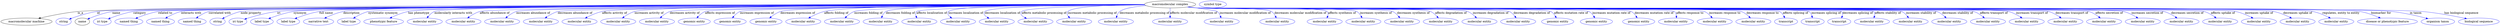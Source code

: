 digraph {
	graph [bb="0,0,9961,123"];
	node [label="\N"];
	"macromolecular complex"	 [height=0.5,
		label="macromolecular complex",
		pos="4696.4,105",
		width=2.8345];
	"macromolecular machine"	 [height=0.5,
		pos="101.39,18",
		width=2.8164];
	"macromolecular complex" -> "macromolecular machine"	 [label=is_a,
		lp="325.39,61.5",
		pos="e,152.44,33.679 4594.1,104.82 3955.3,103.59 533.42,95.769 314.39,69 262.33,62.637 204.53,48.324 162.29,36.475"];
	id	 [color=blue,
		height=0.5,
		label=string,
		pos="251.39,18",
		width=0.84854];
	"macromolecular complex" -> id	 [color=blue,
		label=id,
		lp="402.89,61.5",
		pos="e,275.23,29.373 4594.2,104.55 3952.8,101.7 504.41,85.587 397.39,69 357.22,62.775 313.51,46.077 284.48,33.47",
		style=solid];
	name	 [height=0.5,
		pos="330.39,18",
		width=0.84854];
	"macromolecular complex" -> name	 [color=blue,
		label=name,
		lp="480.89,61.5",
		pos="e,353.52,29.848 4594.3,104.59 3959,101.97 570.33,87.167 465.39,69 428.89,62.682 389.53,46.651 362.78,34.234",
		style=solid];
	category	 [color=blue,
		height=0.5,
		label="iri type",
		pos="415.39,18",
		width=1.011];
	"macromolecular complex" -> category	 [color=blue,
		label=category,
		lp="577.89,61.5",
		pos="e,441.52,30.766 4594.2,104.58 3966.5,101.93 656.94,87.113 554.39,69 517.82,62.54 478.26,47.13 450.73,34.928",
		style=solid];
	"related to"	 [color=blue,
		height=0.5,
		label="named thing",
		pos="525.39,18",
		width=1.5346];
	"macromolecular complex" -> "related to"	 [color=blue,
		label="related to",
		lp="683.39,61.5",
		pos="e,555.4,33.187 4594.2,104.59 3975.9,102.07 757,88.032 657.39,69 625.08,62.826 590.46,49.159 564.78,37.526",
		style=solid];
	"interacts with"	 [color=blue,
		height=0.5,
		label="named thing",
		pos="653.39,18",
		width=1.5346];
	"macromolecular complex" -> "interacts with"	 [color=blue,
		label="interacts with",
		lp="789.39,61.5",
		pos="e,677.34,34.403 4594.1,104.72 3984.1,102.95 848.39,92.737 752.39,69 728.84,63.177 704.6,50.811 685.99,39.715",
		style=solid];
	"correlated with"	 [color=blue,
		height=0.5,
		label="named thing",
		pos="781.39,18",
		width=1.5346];
	"macromolecular complex" -> "correlated with"	 [color=blue,
		label="correlated with",
		lp="904.39,61.5",
		pos="e,801.43,34.874 4594.1,104.8 3994.1,103.53 955.53,95.783 863.39,69 844.01,63.367 824.73,51.755 809.73,41.033",
		style=solid];
	"node property"	 [color=blue,
		height=0.5,
		label=string,
		pos="885.39,18",
		width=0.84854];
	"macromolecular complex" -> "node property"	 [color=blue,
		label="node property",
		lp="1029.4,61.5",
		pos="e,906.28,31.478 4594.2,104.62 4006.7,102.35 1081.5,90.021 991.39,69 964.14,62.646 935.7,48.484 915.14,36.693",
		style=solid];
	iri	 [color=blue,
		height=0.5,
		label="iri type",
		pos="970.39,18",
		width=1.011];
	"macromolecular complex" -> iri	 [color=blue,
		label=iri,
		lp="1141.9,61.5",
		pos="e,998.38,29.667 4594.1,104.72 4029.2,103.05 1310.9,93.784 1135.4,69 1090.5,62.654 1041,45.987 1008,33.42",
		style=solid];
	synonym	 [color=blue,
		height=0.5,
		label="label type",
		pos="1070.4,18",
		width=1.2638];
	"macromolecular complex" -> synonym	 [color=blue,
		label=synonym,
		lp="1230.9,61.5",
		pos="e,1098.8,32.082 4594.2,104.95 4036.3,104.57 1376,101.05 1205.4,69 1171.3,62.592 1134.6,48.191 1108.1,36.321",
		style=solid];
	"full name"	 [color=blue,
		height=0.5,
		label="label type",
		pos="1179.4,18",
		width=1.2638];
	"macromolecular complex" -> "full name"	 [color=blue,
		label="full name",
		lp="1338.9,61.5",
		pos="e,1207.6,32.199 4594.2,104.93 4046.6,104.44 1477.3,100.45 1312.4,69 1278.9,62.606 1242.8,48.278 1216.7,36.432",
		style=solid];
	description	 [color=blue,
		height=0.5,
		label="narrative text",
		pos="1300.4,18",
		width=1.6068];
	"macromolecular complex" -> description	 [color=blue,
		label=description,
		lp="1444.9,61.5",
		pos="e,1327.9,34.152 4594.1,104.45 4047.6,101.43 1493.9,86.431 1414.4,69 1387.1,63.028 1358.5,50.182 1336.7,38.878",
		style=solid];
	"systematic synonym"	 [color=blue,
		height=0.5,
		label="label type",
		pos="1421.4,18",
		width=1.2638];
	"macromolecular complex" -> "systematic synonym"	 [color=blue,
		label="systematic synonym",
		lp="1573.4,61.5",
		pos="e,1443.8,33.885 4594.2,104.5 4058.4,101.82 1593.6,88.456 1517.4,69 1494.3,63.119 1470.7,50.668 1452.7,39.541",
		style=solid];
	"has phenotype"	 [color=blue,
		height=0.5,
		label="phenotypic feature",
		pos="1561.4,18",
		width=2.1304];
	"macromolecular complex" -> "has phenotype"	 [color=blue,
		label="has phenotype",
		lp="1719.9,61.5",
		pos="e,1591.1,34.646 4594.2,104.9 4083.5,104.27 1825.7,99.735 1680.4,69 1652.4,63.073 1622.8,50.408 1600.1,39.183",
		style=solid];
	"molecularly interacts with"	 [color=blue,
		height=0.5,
		label="molecular entity",
		pos="1725.4,18",
		width=1.9137];
	"macromolecular complex" -> "molecularly interacts with"	 [color=blue,
		label="molecularly interacts with",
		lp="1859.9,61.5",
		pos="e,1740.8,35.55 4594.2,104.65 4086.4,102.8 1855.7,93.304 1788.4,69 1773.4,63.578 1759.3,52.945 1748.3,42.784",
		style=solid];
	"affects abundance of"	 [color=blue,
		height=0.5,
		label="molecular entity",
		pos="1881.4,18",
		width=1.9137];
	"macromolecular complex" -> "affects abundance of"	 [color=blue,
		label="affects abundance of",
		lp="2027.9,61.5",
		pos="e,1904,35.115 4594.3,104.34 4106.8,101.13 2035.8,86.449 1971.4,69 1950.5,63.338 1929.3,51.684 1912.7,40.944",
		style=solid];
	"increases abundance of"	 [color=blue,
		height=0.5,
		label="molecular entity",
		pos="2037.4,18",
		width=1.9137];
	"macromolecular complex" -> "increases abundance of"	 [color=blue,
		label="increases abundance of",
		lp="2182.9,61.5",
		pos="e,2058.1,35.349 4594,104.32 4122.5,101.08 2179.7,86.692 2119.4,69 2100.3,63.401 2081.3,52.029 2066.4,41.442",
		style=solid];
	"decreases abundance of"	 [color=blue,
		height=0.5,
		label="molecular entity",
		pos="2193.4,18",
		width=1.9137];
	"macromolecular complex" -> "decreases abundance of"	 [color=blue,
		label="decreases abundance of",
		lp="2348.9,61.5",
		pos="e,2216.3,35.104 4594,104.87 4148.6,104.15 2397.3,99.378 2284.4,69 2263.3,63.322 2241.9,51.667 2225.1,40.931",
		style=solid];
	"affects activity of"	 [color=blue,
		height=0.5,
		label="molecular entity",
		pos="2349.4,18",
		width=1.9137];
	"macromolecular complex" -> "affects activity of"	 [color=blue,
		label="affects activity of",
		lp="2509.4,61.5",
		pos="e,2377.3,34.608 4594.2,104.52 4170,102.36 2566.4,92.68 2461.4,69 2435.1,63.066 2407.5,50.572 2386.2,39.436",
		style=solid];
	"increases activity of"	 [color=blue,
		height=0.5,
		label="molecular entity",
		pos="2505.4,18",
		width=1.9137];
	"macromolecular complex" -> "increases activity of"	 [color=blue,
		label="increases activity of",
		lp="2649.9,61.5",
		pos="e,2528,35.087 4594.1,104.65 4186.1,103.07 2692.6,95.51 2595.4,69 2574.5,63.297 2553.3,51.64 2536.7,40.91",
		style=solid];
	"decreases activity of"	 [color=blue,
		height=0.5,
		label="molecular entity",
		pos="2661.4,18",
		width=1.9137];
	"macromolecular complex" -> "decreases activity of"	 [color=blue,
		label="decreases activity of",
		lp="2793.4,61.5",
		pos="e,2680.4,35.306 4594,104.72 4203.8,103.45 2826.4,97.009 2737.4,69 2719.6,63.394 2702.1,52.177 2688.4,41.687",
		style=solid];
	"affects expression of"	 [color=blue,
		height=0.5,
		label="genomic entity",
		pos="2812.4,18",
		width=1.7693];
	"macromolecular complex" -> "affects expression of"	 [color=blue,
		label="affects expression of",
		lp="2935.9,61.5",
		pos="e,2829,35.524 4594.2,104.73 4222.6,103.51 2960.6,97.301 2879.4,69 2863.6,63.491 2848.5,52.699 2836.7,42.456",
		style=solid];
	"increases expression of"	 [color=blue,
		height=0.5,
		label="genomic entity",
		pos="2957.4,18",
		width=1.7693];
	"macromolecular complex" -> "increases expression of"	 [color=blue,
		label="increases expression of",
		lp="3084.9,61.5",
		pos="e,2973.1,35.502 4594.4,104.61 4242.2,103.01 3095.4,95.781 3021.4,69 3006.1,63.462 2991.7,52.667 2980.4,42.43",
		style=solid];
	"decreases expression of"	 [color=blue,
		height=0.5,
		label="genomic entity",
		pos="3102.4,18",
		width=1.7693];
	"macromolecular complex" -> "decreases expression of"	 [color=blue,
		label="decreases expression of",
		lp="3246.9,61.5",
		pos="e,3122.5,35.279 4594.4,104.08 4265.4,100.91 3249.8,89.522 3182.4,69 3163.7,63.303 3145.1,51.924 3130.6,41.358",
		style=solid];
	"affects folding of"	 [color=blue,
		height=0.5,
		label="molecular entity",
		pos="3253.4,18",
		width=1.9137];
	"macromolecular complex" -> "affects folding of"	 [color=blue,
		label="affects folding of",
		lp="3399.4,61.5",
		pos="e,3278.6,35.021 4594.6,103.51 4291.6,98.923 3412.2,84.35 3352.4,69 3329.4,63.093 3305.6,51.105 3287.2,40.235",
		style=solid];
	"increases folding of"	 [color=blue,
		height=0.5,
		label="molecular entity",
		pos="3409.4,18",
		width=1.9137];
	"macromolecular complex" -> "increases folding of"	 [color=blue,
		label="increases folding of",
		lp="3529.4,61.5",
		pos="e,3426,35.717 4594.6,103.71 4310.7,99.886 3527.6,87.697 3475.4,69 3459.9,63.45 3445.1,52.763 3433.5,42.6",
		style=solid];
	"decreases folding of"	 [color=blue,
		height=0.5,
		label="molecular entity",
		pos="3565.4,18",
		width=1.9137];
	"macromolecular complex" -> "decreases folding of"	 [color=blue,
		label="decreases folding of",
		lp="3659.4,61.5",
		pos="e,3573.9,36.03 4594.1,103.99 4330.9,101.08 3647.9,91.399 3604.4,69 3594,63.664 3585.6,54.177 3579.3,44.821",
		style=solid];
	"affects localization of"	 [color=blue,
		height=0.5,
		label="molecular entity",
		pos="3721.4,18",
		width=1.9137];
	"macromolecular complex" -> "affects localization of"	 [color=blue,
		label="affects localization of",
		lp="3784.4,61.5",
		pos="e,3717.4,36.094 4594.8,103 4349,97.927 3740.9,83.901 3725.4,69 3719.3,63.142 3717.2,54.581 3716.9,46.14",
		style=solid];
	"increases localization of"	 [color=blue,
		height=0.5,
		label="molecular entity",
		pos="3877.4,18",
		width=1.9137];
	"macromolecular complex" -> "increases localization of"	 [color=blue,
		label="increases localization of",
		lp="3917.4,61.5",
		pos="e,3858.6,35.638 4594.4,104.37 4375.1,102.52 3876.7,95.421 3851.4,69 3844.5,61.822 3847,52.467 3852.5,43.732",
		style=solid];
	"decreases localization of"	 [color=blue,
		height=0.5,
		label="molecular entity",
		pos="4033.4,18",
		width=1.9137];
	"macromolecular complex" -> "decreases localization of"	 [color=blue,
		label="decreases localization of",
		lp="4058.4,61.5",
		pos="e,4006,34.58 4594.5,103.45 4404.1,100.06 4011.8,90.489 3991.4,69 3983.1,60.254 3988.7,50.085 3998.2,41.139",
		style=solid];
	"affects metabolic processing of"	 [color=blue,
		height=0.5,
		label="molecular entity",
		pos="4189.4,18",
		width=1.9137];
	"macromolecular complex" -> "affects metabolic processing of"	 [color=blue,
		label="affects metabolic processing of",
		lp="4218.9,61.5",
		pos="e,4153.9,33.618 4595.7,102.09 4437.9,97.04 4148.9,85.574 4133.4,69 4123.6,58.596 4132.2,47.851 4145.3,38.923",
		style=solid];
	"increases metabolic processing of"	 [color=blue,
		height=0.5,
		label="molecular entity",
		pos="4345.4,18",
		width=1.9137];
	"macromolecular complex" -> "increases metabolic processing of"	 [color=blue,
		label="increases metabolic processing of",
		lp="4403.4,61.5",
		pos="e,4322.5,34.996 4595,102.45 4487.4,98.673 4330.2,89.658 4311.4,69 4304.1,60.968 4308,51.231 4315.4,42.427",
		style=solid];
	"decreases metabolic processing of"	 [color=blue,
		height=0.5,
		label="molecular entity",
		pos="4501.4,18",
		width=1.9137];
	"macromolecular complex" -> "decreases metabolic processing of"	 [color=blue,
		label="decreases metabolic processing of",
		lp="4598.9,61.5",
		pos="e,4497.8,36.164 4602.4,97.943 4561,92.772 4518.8,83.943 4505.4,69 4499.9,62.865 4497.8,54.475 4497.5,46.272",
		style=solid];
	"affects molecular modification of"	 [color=blue,
		height=0.5,
		label="molecular entity",
		pos="4696.4,18",
		width=1.9137];
	"macromolecular complex" -> "affects molecular modification of"	 [color=blue,
		label="affects molecular modification of",
		lp="4788.4,61.5",
		pos="e,4696.4,36.003 4696.4,86.974 4696.4,75.192 4696.4,59.561 4696.4,46.158",
		style=solid];
	"increases molecular modification of"	 [color=blue,
		height=0.5,
		label="molecular entity",
		pos="4903.4,18",
		width=1.9137];
	"macromolecular complex" -> "increases molecular modification of"	 [color=blue,
		label="increases molecular modification of",
		lp="4991.9,61.5",
		pos="e,4900,36.187 4769.5,92.386 4819.2,83.547 4876.8,72.681 4881.4,69 4888.6,63.176 4893.5,54.515 4896.8,45.977",
		style=solid];
	"decreases molecular modification of"	 [color=blue,
		height=0.5,
		label="molecular entity",
		pos="5123.4,18",
		width=1.9137];
	"macromolecular complex" -> "decreases molecular modification of"	 [color=blue,
		label="decreases molecular modification of",
		lp="5208.9,61.5",
		pos="e,5118.1,36.024 4768.5,92.254 4781.4,90.271 4794.8,88.414 4807.4,87 4839.1,83.438 5067.3,85.923 5094.4,69 5103.2,63.515 5109.6,54.341 \
5114.1,45.274",
		style=solid];
	"affects synthesis of"	 [color=blue,
		height=0.5,
		label="molecular entity",
		pos="5287.4,18",
		width=1.9137];
	"macromolecular complex" -> "affects synthesis of"	 [color=blue,
		label="affects synthesis of",
		lp="5369.9,61.5",
		pos="e,5305.7,35.713 4767.9,92.06 4781,90.071 4794.6,88.263 4807.4,87 4835.3,84.248 5292.9,89.201 5312.4,69 5319.2,61.902 5316.9,52.564 \
5311.6,43.821",
		style=solid];
	"increases synthesis of"	 [color=blue,
		height=0.5,
		label="molecular entity",
		pos="5443.4,18",
		width=1.9137];
	"macromolecular complex" -> "increases synthesis of"	 [color=blue,
		label="increases synthesis of",
		lp="5497.4,61.5",
		pos="e,5442.4,36.122 4767.6,92.035 4780.8,90.036 4794.5,88.23 4807.4,87 4841.6,83.739 5398.8,89.52 5426.4,69 5433.7,63.559 5437.9,54.837 \
5440.3,46.133",
		style=solid];
	"decreases synthesis of"	 [color=blue,
		height=0.5,
		label="molecular entity",
		pos="5599.4,18",
		width=1.9137];
	"macromolecular complex" -> "decreases synthesis of"	 [color=blue,
		label="decreases synthesis of",
		lp="5638.9,61.5",
		pos="e,5590.9,36.069 4767.3,92.025 4780.6,90.014 4794.4,88.206 4807.4,87 4849.1,83.142 5523.1,87.986 5560.4,69 5570.8,63.711 5579.2,54.233 \
5585.5,44.87",
		style=solid];
	"affects degradation of"	 [color=blue,
		height=0.5,
		label="molecular entity",
		pos="5755.4,18",
		width=1.9137];
	"macromolecular complex" -> "affects degradation of"	 [color=blue,
		label="affects degradation of",
		lp="5784.9,61.5",
		pos="e,5742.9,35.953 4767.3,91.985 4780.6,89.977 4794.4,88.181 4807.4,87 4857,82.504 5657.5,88.291 5703.4,69 5716.2,63.626 5727.6,53.496 \
5736.4,43.671",
		style=solid];
	"increases degradation of"	 [color=blue,
		height=0.5,
		label="molecular entity",
		pos="5911.4,18",
		width=1.9137];
	"macromolecular complex" -> "increases degradation of"	 [color=blue,
		label="increases degradation of",
		lp="5940.9,61.5",
		pos="e,5895.7,35.776 4767.3,91.955 4780.6,89.95 4794.4,88.163 4807.4,87 4865,81.857 5794,88.774 5848.4,69 5863.3,63.58 5877.3,53.054 \
5888.3,42.965",
		style=solid];
	"decreases degradation of"	 [color=blue,
		height=0.5,
		label="molecular entity",
		pos="6067.4,18",
		width=1.9137];
	"macromolecular complex" -> "decreases degradation of"	 [color=blue,
		label="decreases degradation of",
		lp="6101.9,61.5",
		pos="e,6053.9,35.752 4767,91.975 4780.3,89.954 4794.3,88.156 4807.4,87 4874,81.13 5949.2,93.616 6011.4,69 6025,63.602 6037.4,53.223 6047.1,\
43.23",
		style=solid];
	"affects mutation rate of"	 [color=blue,
		height=0.5,
		label="genomic entity",
		pos="6218.4,18",
		width=1.7693];
	"macromolecular complex" -> "affects mutation rate of"	 [color=blue,
		label="affects mutation rate of",
		lp="6257.4,61.5",
		pos="e,6208.1,35.929 4767,91.956 4780.3,89.937 4794.3,88.145 4807.4,87 4845.2,83.704 6138.9,84.836 6173.4,69 6184.9,63.702 6194.7,53.86 \
6202.2,44.224",
		style=solid];
	"increases mutation rate of"	 [color=blue,
		height=0.5,
		label="genomic entity",
		pos="6363.4,18",
		width=1.7693];
	"macromolecular complex" -> "increases mutation rate of"	 [color=blue,
		label="increases mutation rate of",
		lp="6414.4,61.5",
		pos="e,6355.3,36.109 4767,91.942 4780.3,89.924 4794.3,88.136 4807.4,87 4849.4,83.365 6287.8,88.141 6325.4,69 6335.7,63.759 6343.9,54.289 \
6350,44.92",
		style=solid];
	"decreases mutation rate of"	 [color=blue,
		height=0.5,
		label="genomic entity",
		pos="6508.4,18",
		width=1.7693];
	"macromolecular complex" -> "decreases mutation rate of"	 [color=blue,
		label="decreases mutation rate of",
		lp="6573.4,61.5",
		pos="e,6506.7,36.243 4767,91.93 4780.3,89.913 4794.3,88.128 4807.4,87 4853.9,82.999 6451.2,95.86 6489.4,69 6497,63.633 6501.6,54.811 \
6504.3,46",
		style=solid];
	"affects response to"	 [color=blue,
		height=0.5,
		label="molecular entity",
		pos="6659.4,18",
		width=1.9137];
	"macromolecular complex" -> "affects response to"	 [color=blue,
		label="affects response to",
		lp="6710.4,61.5",
		pos="e,6661.1,36.192 4767,91.92 4780.3,89.904 4794.3,88.122 4807.4,87 4832.9,84.821 6629.7,85.354 6649.4,69 6656.1,63.465 6659.1,54.911 \
6660.4,46.381",
		style=solid];
	"increases response to"	 [color=blue,
		height=0.5,
		label="molecular entity",
		pos="6815.4,18",
		width=1.9137];
	"macromolecular complex" -> "increases response to"	 [color=blue,
		label="increases response to",
		lp="6843.9,61.5",
		pos="e,6803.5,35.993 4767,91.914 4780.3,89.899 4794.3,88.118 4807.4,87 4861.6,82.384 6715.3,90.293 6765.4,69 6777.8,63.729 6788.7,53.752 \
6797.1,44.011",
		style=solid];
	"decreases response to"	 [color=blue,
		height=0.5,
		label="molecular entity",
		pos="6971.4,18",
		width=1.9137];
	"macromolecular complex" -> "decreases response to"	 [color=blue,
		label="decreases response to",
		lp="6991.4,61.5",
		pos="e,6955.1,35.585 4767,91.907 4780.3,89.893 4794.3,88.114 4807.4,87 4865.5,82.071 6850.3,88.063 6905.4,69 6921.1,63.574 6935.9,52.79 \
6947.6,42.532",
		style=solid];
	"affects splicing of"	 [color=blue,
		height=0.5,
		label=transcript,
		pos="7102.4,18",
		width=1.2277];
	"macromolecular complex" -> "affects splicing of"	 [color=blue,
		label="affects splicing of",
		lp="7124.4,61.5",
		pos="e,7091.5,35.474 4766.7,91.946 4780.1,89.913 4794.2,88.119 4807.4,87 4869.6,81.739 6997.2,93.987 7054.4,69 7066.7,63.638 7077.3,53.448 \
7085.4,43.577",
		style=solid];
	"increases splicing of"	 [color=blue,
		height=0.5,
		label=transcript,
		pos="7208.4,18",
		width=1.2277];
	"macromolecular complex" -> "increases splicing of"	 [color=blue,
		label="increases splicing of",
		lp="7249.4,61.5",
		pos="e,7202.6,36.02 4766.7,91.941 4780.1,89.909 4794.2,88.116 4807.4,87 4840.2,84.232 7148.8,85.245 7177.4,69 7186.7,63.708 7193.6,54.358 \
7198.4,45.098",
		style=solid];
	"decreases splicing of"	 [color=blue,
		height=0.5,
		label=transcript,
		pos="7314.4,18",
		width=1.2277];
	"macromolecular complex" -> "decreases splicing of"	 [color=blue,
		label="decreases splicing of",
		lp="7374.4,61.5",
		pos="e,7318,35.982 4766.7,91.937 4780.1,89.906 4794.2,88.114 4807.4,87 4842,84.085 7283.7,92.435 7309.4,69 7315.7,63.242 7318,54.633 \
7318.4,46.12",
		style=solid];
	"affects stability of"	 [color=blue,
		height=0.5,
		label="molecular entity",
		pos="7445.4,18",
		width=1.9137];
	"macromolecular complex" -> "affects stability of"	 [color=blue,
		label="affects stability of",
		lp="7494.9,61.5",
		pos="e,7447.1,36.201 4766.7,91.933 4780.1,89.902 4794.2,88.111 4807.4,87 4843.8,83.945 7407.3,92.291 7435.4,69 7442.1,63.474 7445.1,54.924 \
7446.4,46.393",
		style=solid];
	"increases stability of"	 [color=blue,
		height=0.5,
		label="molecular entity",
		pos="7601.4,18",
		width=1.9137];
	"macromolecular complex" -> "increases stability of"	 [color=blue,
		label="increases stability of",
		lp="7626.4,61.5",
		pos="e,7588.8,35.775 4766.7,91.93 4780.1,89.899 4794.2,88.109 4807.4,87 4883.3,80.637 7477.9,97.692 7548.4,69 7561.5,63.684 7573.1,53.46 \
7582.1,43.552",
		style=solid];
	"decreases stability of"	 [color=blue,
		height=0.5,
		label="molecular entity",
		pos="7757.4,18",
		width=1.9137];
	"macromolecular complex" -> "decreases stability of"	 [color=blue,
		label="decreases stability of",
		lp="7773.9,61.5",
		pos="e,7739.6,35.62 4766.7,91.927 4780.1,89.896 4794.2,88.107 4807.4,87 4887.1,80.329 7610.3,93.745 7686.4,69 7703.1,63.568 7719.2,52.634 \
7731.8,42.278",
		style=solid];
	"affects transport of"	 [color=blue,
		height=0.5,
		label="molecular entity",
		pos="7913.4,18",
		width=1.9137];
	"macromolecular complex" -> "affects transport of"	 [color=blue,
		label="affects transport of",
		lp="7919.9,61.5",
		pos="e,7893.9,35.392 4766.7,91.924 4780.1,89.893 4794.2,88.105 4807.4,87 4891.2,79.997 7754.9,93.254 7835.4,69 7853.6,63.514 7871.5,52.307 \
7885.6,41.792",
		style=solid];
	"increases transport of"	 [color=blue,
		height=0.5,
		label="molecular entity",
		pos="8069.4,18",
		width=1.9137];
	"macromolecular complex" -> "increases transport of"	 [color=blue,
		label="increases transport of",
		lp="8072.9,61.5",
		pos="e,8045.6,35.178 4766.7,91.921 4780.1,89.891 4794.2,88.104 4807.4,87 4895.1,79.685 7890.2,90.891 7975.4,69 7997.3,63.376 8019.6,51.563 \
8037,40.721",
		style=solid];
	"decreases transport of"	 [color=blue,
		height=0.5,
		label="molecular entity",
		pos="8225.4,18",
		width=1.9137];
	"macromolecular complex" -> "decreases transport of"	 [color=blue,
		label="decreases transport of",
		lp="8231.9,61.5",
		pos="e,8202.8,35.172 4766.7,91.918 4780.1,89.888 4794.2,88.102 4807.4,87 4899.5,79.328 8046.1,92.809 8135.4,69 8156.3,63.419 8177.5,51.77 \
8194.1,41.013",
		style=solid];
	"affects secretion of"	 [color=blue,
		height=0.5,
		label="molecular entity",
		pos="8381.4,18",
		width=1.9137];
	"macromolecular complex" -> "affects secretion of"	 [color=blue,
		label="affects secretion of",
		lp="8383.4,61.5",
		pos="e,8359.9,35.165 4766.7,91.915 4780.1,89.886 4794.2,88.1 4807.4,87 4903.9,78.971 8202,94.864 8295.4,69 8315.6,63.409 8335.8,51.759 \
8351.6,41.004",
		style=solid];
	"increases secretion of"	 [color=blue,
		height=0.5,
		label="molecular entity",
		pos="8537.4,18",
		width=1.9137];
	"macromolecular complex" -> "increases secretion of"	 [color=blue,
		label="increases secretion of",
		lp="8538.4,61.5",
		pos="e,8512.9,34.937 4766.7,91.913 4780.1,89.884 4794.2,88.099 4807.4,87 4907.9,78.65 8341.5,93.217 8439.4,69 8462.4,63.303 8486.1,51.196 \
8504.4,40.208",
		style=solid];
	"decreases secretion of"	 [color=blue,
		height=0.5,
		label="molecular entity",
		pos="8693.4,18",
		width=1.9137];
	"macromolecular complex" -> "decreases secretion of"	 [color=blue,
		label="decreases secretion of",
		lp="8699.4,61.5",
		pos="e,8670.2,35.181 4766.7,91.911 4780.1,89.882 4794.2,88.097 4807.4,87 4912.4,78.289 8499.4,95.631 8601.4,69 8622.9,63.381 8644.8,51.567 \
8661.8,40.725",
		style=solid];
	"affects uptake of"	 [color=blue,
		height=0.5,
		label="molecular entity",
		pos="8849.4,18",
		width=1.9137];
	"macromolecular complex" -> "affects uptake of"	 [color=blue,
		label="affects uptake of",
		lp="8844.9,61.5",
		pos="e,8827.9,35.169 4766.7,91.909 4780.1,89.88 4794.2,88.096 4807.4,87 4916.9,77.927 8657.5,98.302 8763.4,69 8783.6,63.415 8803.8,51.766 \
8819.6,41.009",
		style=solid];
	"increases uptake of"	 [color=blue,
		height=0.5,
		label="molecular entity",
		pos="9005.4,18",
		width=1.9137];
	"macromolecular complex" -> "increases uptake of"	 [color=blue,
		label="increases uptake of",
		lp="8991.9,61.5",
		pos="e,8977.8,34.706 4766.7,91.907 4780.1,89.878 4794.2,88.095 4807.4,87 4920.5,77.635 8783.5,93.504 8894.4,69 8920.5,63.218 8947.9,50.727 \
8968.9,39.554",
		style=solid];
	"decreases uptake of"	 [color=blue,
		height=0.5,
		label="molecular entity",
		pos="9161.4,18",
		width=1.9137];
	"macromolecular complex" -> "decreases uptake of"	 [color=blue,
		label="decreases uptake of",
		lp="9147.9,61.5",
		pos="e,9133.3,34.71 4766.7,91.905 4780.1,89.877 4794.2,88.094 4807.4,87 4924.8,77.292 8933.3,94.03 9048.4,69 9075,63.224 9102.8,50.732 \
9124.2,39.558",
		style=solid];
	"regulates, entity to entity"	 [color=blue,
		height=0.5,
		label="molecular entity",
		pos="9317.4,18",
		width=1.9137];
	"macromolecular complex" -> "regulates, entity to entity"	 [color=blue,
		label="regulates, entity to entity",
		lp="9318.4,61.5",
		pos="e,9289.5,34.71 4766.7,91.904 4780.1,89.875 4794.2,88.093 4807.4,87 4929.1,76.941 9086.1,95.147 9205.4,69 9231.8,63.224 9259.4,50.733 \
9280.6,39.558",
		style=solid];
	"biomarker for"	 [color=blue,
		height=0.5,
		label="disease or phenotypic feature",
		pos="9518.4,18",
		width=3.1775];
	"macromolecular complex" -> "biomarker for"	 [color=blue,
		label="biomarker for",
		lp="9479.4,61.5",
		pos="e,9485.2,35.232 4766.7,91.902 4780.1,89.874 4794.2,88.092 4807.4,87 4934.3,76.529 9265.4,93.236 9390.4,69 9420,63.251 9451.6,50.77 \
9475.9,39.594",
		style=solid];
	"in taxon"	 [color=blue,
		height=0.5,
		label="organism taxon",
		pos="9716.4,18",
		width=1.8234];
	"macromolecular complex" -> "in taxon"	 [color=blue,
		label="in taxon",
		lp="9619.9,61.5",
		pos="e,9675.2,32.031 4766.7,91.901 4780.1,89.873 4794.2,88.091 4807.4,87 5068.4,65.473 9261.7,102.9 9521.4,69 9571.3,62.486 9626.7,47.196 \
9665.6,35.046",
		style=solid];
	"has biological sequence"	 [color=blue,
		height=0.5,
		label="biological sequence",
		pos="9880.4,18",
		width=2.2387];
	"macromolecular complex" -> "has biological sequence"	 [color=blue,
		label="has biological sequence",
		lp="9802.4,61.5",
		pos="e,9830.2,32.152 4766.7,91.9 4780.1,89.872 4794.2,88.091 4807.4,87 5075.3,64.916 9379.2,98.287 9646.4,69 9706.4,62.424 9773.6,46.906 \
9820.5,34.702",
		style=solid];
	"macromolecular machine_name"	 [color=blue,
		height=0.5,
		label="symbol type",
		pos="4871.4,105",
		width=1.5165];
}
